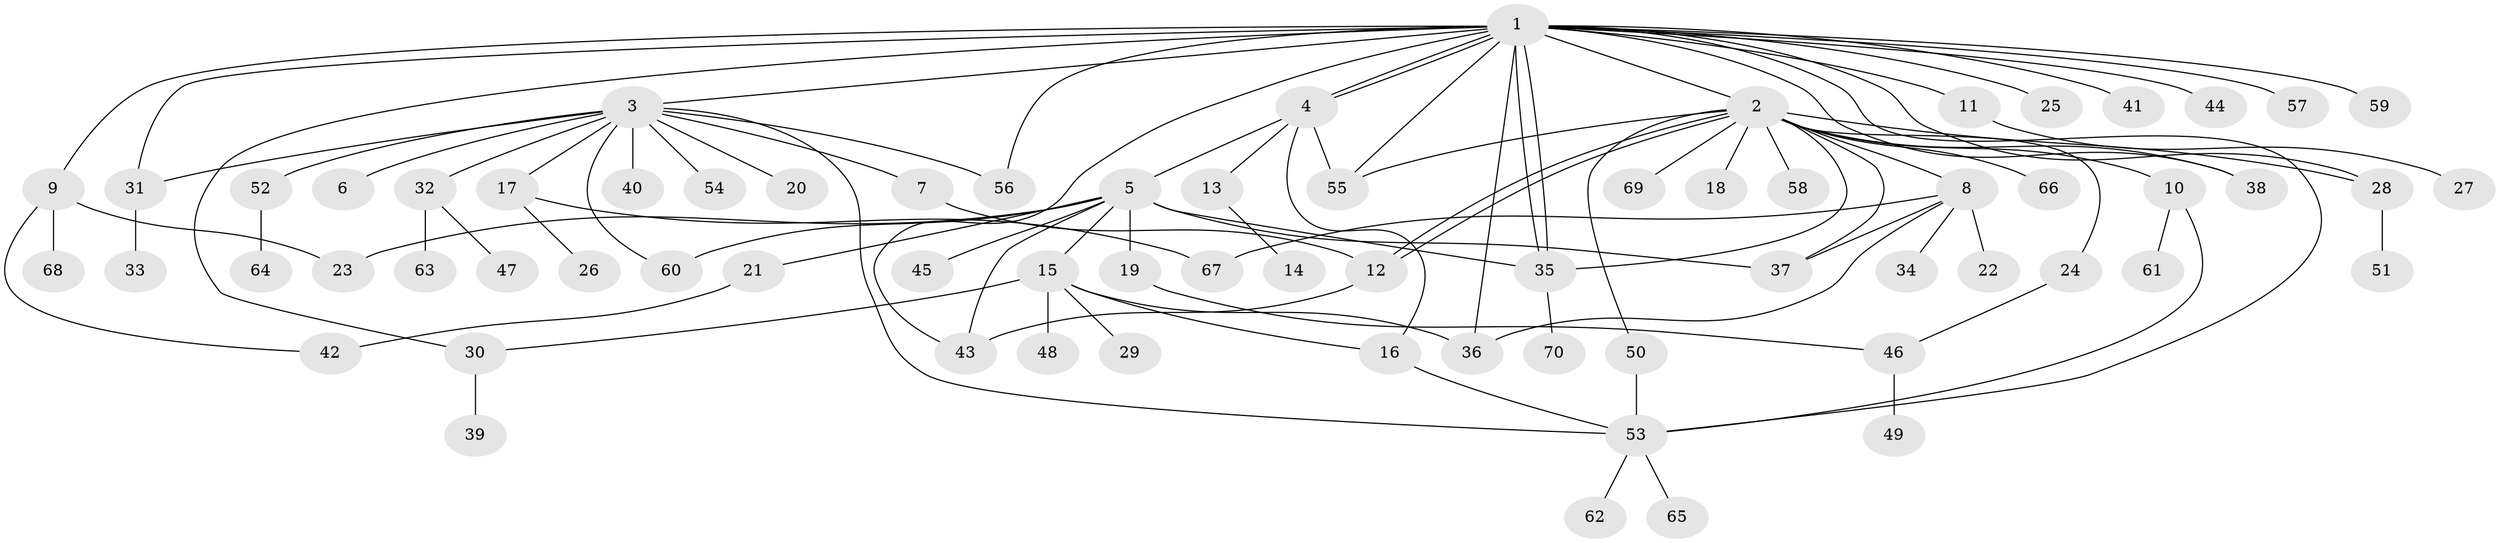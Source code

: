 // Generated by graph-tools (version 1.1) at 2025/25/03/09/25 03:25:55]
// undirected, 70 vertices, 98 edges
graph export_dot {
graph [start="1"]
  node [color=gray90,style=filled];
  1;
  2;
  3;
  4;
  5;
  6;
  7;
  8;
  9;
  10;
  11;
  12;
  13;
  14;
  15;
  16;
  17;
  18;
  19;
  20;
  21;
  22;
  23;
  24;
  25;
  26;
  27;
  28;
  29;
  30;
  31;
  32;
  33;
  34;
  35;
  36;
  37;
  38;
  39;
  40;
  41;
  42;
  43;
  44;
  45;
  46;
  47;
  48;
  49;
  50;
  51;
  52;
  53;
  54;
  55;
  56;
  57;
  58;
  59;
  60;
  61;
  62;
  63;
  64;
  65;
  66;
  67;
  68;
  69;
  70;
  1 -- 2;
  1 -- 3;
  1 -- 4;
  1 -- 4;
  1 -- 9;
  1 -- 11;
  1 -- 25;
  1 -- 28;
  1 -- 30;
  1 -- 31;
  1 -- 35;
  1 -- 35;
  1 -- 36;
  1 -- 38;
  1 -- 41;
  1 -- 43;
  1 -- 44;
  1 -- 53;
  1 -- 55;
  1 -- 56;
  1 -- 57;
  1 -- 59;
  2 -- 8;
  2 -- 10;
  2 -- 12;
  2 -- 12;
  2 -- 18;
  2 -- 24;
  2 -- 28;
  2 -- 35;
  2 -- 37;
  2 -- 38;
  2 -- 50;
  2 -- 55;
  2 -- 58;
  2 -- 66;
  2 -- 69;
  3 -- 6;
  3 -- 7;
  3 -- 17;
  3 -- 20;
  3 -- 31;
  3 -- 32;
  3 -- 40;
  3 -- 52;
  3 -- 53;
  3 -- 54;
  3 -- 56;
  3 -- 60;
  4 -- 5;
  4 -- 13;
  4 -- 16;
  4 -- 55;
  5 -- 15;
  5 -- 19;
  5 -- 21;
  5 -- 23;
  5 -- 35;
  5 -- 37;
  5 -- 43;
  5 -- 45;
  5 -- 60;
  7 -- 12;
  8 -- 22;
  8 -- 34;
  8 -- 36;
  8 -- 37;
  8 -- 67;
  9 -- 23;
  9 -- 42;
  9 -- 68;
  10 -- 53;
  10 -- 61;
  11 -- 27;
  12 -- 43;
  13 -- 14;
  15 -- 16;
  15 -- 29;
  15 -- 30;
  15 -- 36;
  15 -- 48;
  16 -- 53;
  17 -- 26;
  17 -- 67;
  19 -- 46;
  21 -- 42;
  24 -- 46;
  28 -- 51;
  30 -- 39;
  31 -- 33;
  32 -- 47;
  32 -- 63;
  35 -- 70;
  46 -- 49;
  50 -- 53;
  52 -- 64;
  53 -- 62;
  53 -- 65;
}
